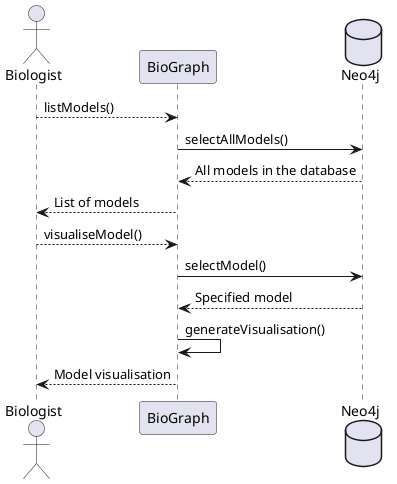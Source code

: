 @startuml
actor "Biologist" as User
participant "BioGraph" as System
database "Neo4j" as DB

User --> System: listModels()
System -> DB: selectAllModels()
DB --> System: All models in the database
System --> User: List of models

User --> System: visualiseModel()
System -> DB: selectModel()
DB --> System: Specified model
System -> System: generateVisualisation()
System --> User: Model visualisation

@enduml
